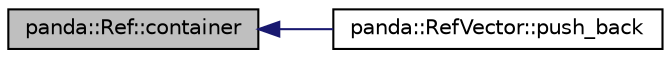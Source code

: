 digraph G
{
  edge [fontname="Helvetica",fontsize="10",labelfontname="Helvetica",labelfontsize="10"];
  node [fontname="Helvetica",fontsize="10",shape=record];
  rankdir=LR;
  Node1 [label="panda::Ref::container",height=0.2,width=0.4,color="black", fillcolor="grey75", style="filled" fontcolor="black"];
  Node1 -> Node2 [dir=back,color="midnightblue",fontsize="10",style="solid"];
  Node2 [label="panda::RefVector::push_back",height=0.2,width=0.4,color="black", fillcolor="white", style="filled",URL="$classpanda_1_1RefVector.html#a7e4767b46e857db8d68c4493cd166b4f",tooltip="Setter function."];
}
